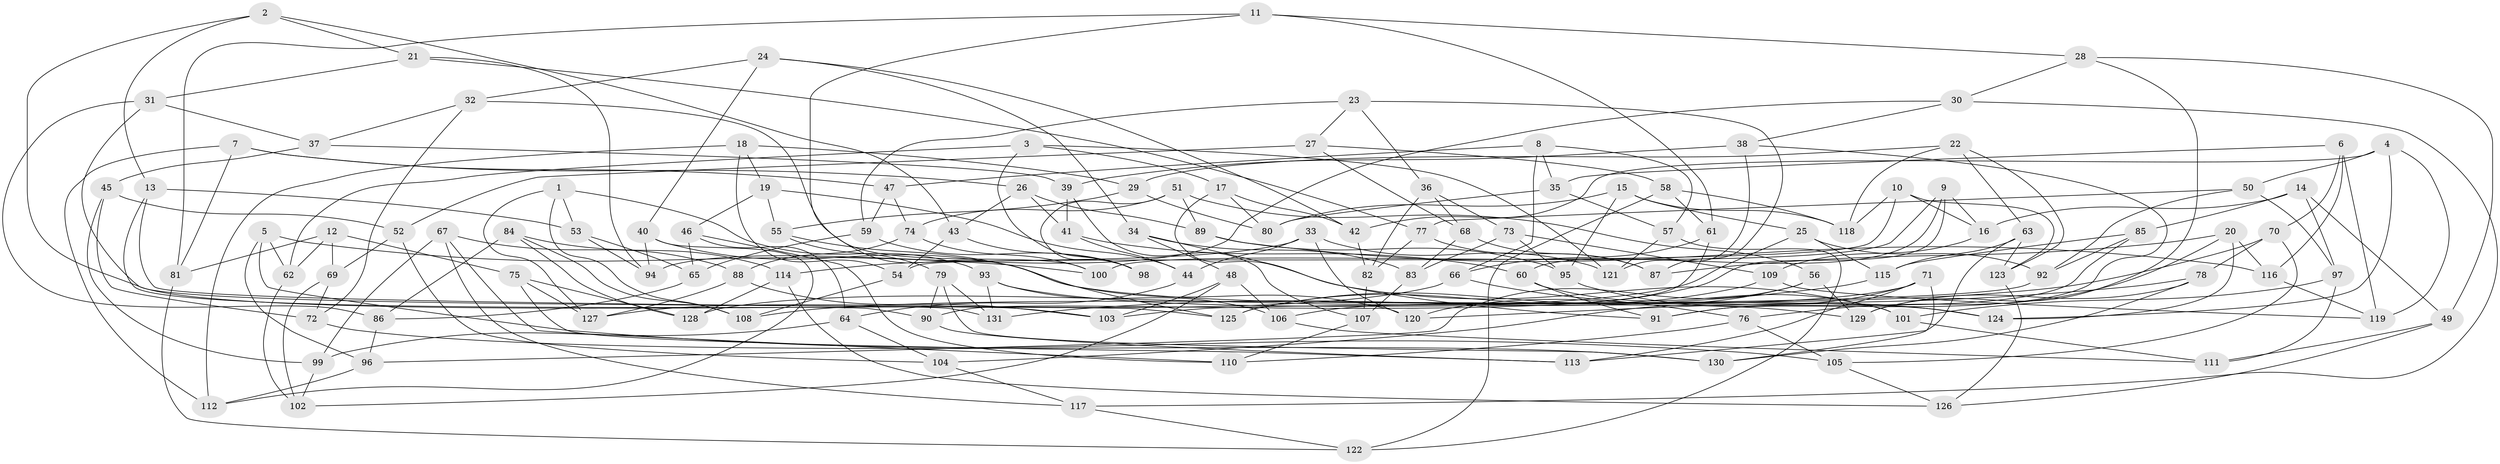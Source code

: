 // coarse degree distribution, {6: 0.43373493975903615, 4: 0.37349397590361444, 5: 0.14457831325301204, 3: 0.04819277108433735}
// Generated by graph-tools (version 1.1) at 2025/42/03/06/25 10:42:16]
// undirected, 131 vertices, 262 edges
graph export_dot {
graph [start="1"]
  node [color=gray90,style=filled];
  1;
  2;
  3;
  4;
  5;
  6;
  7;
  8;
  9;
  10;
  11;
  12;
  13;
  14;
  15;
  16;
  17;
  18;
  19;
  20;
  21;
  22;
  23;
  24;
  25;
  26;
  27;
  28;
  29;
  30;
  31;
  32;
  33;
  34;
  35;
  36;
  37;
  38;
  39;
  40;
  41;
  42;
  43;
  44;
  45;
  46;
  47;
  48;
  49;
  50;
  51;
  52;
  53;
  54;
  55;
  56;
  57;
  58;
  59;
  60;
  61;
  62;
  63;
  64;
  65;
  66;
  67;
  68;
  69;
  70;
  71;
  72;
  73;
  74;
  75;
  76;
  77;
  78;
  79;
  80;
  81;
  82;
  83;
  84;
  85;
  86;
  87;
  88;
  89;
  90;
  91;
  92;
  93;
  94;
  95;
  96;
  97;
  98;
  99;
  100;
  101;
  102;
  103;
  104;
  105;
  106;
  107;
  108;
  109;
  110;
  111;
  112;
  113;
  114;
  115;
  116;
  117;
  118;
  119;
  120;
  121;
  122;
  123;
  124;
  125;
  126;
  127;
  128;
  129;
  130;
  131;
  1 -- 53;
  1 -- 108;
  1 -- 127;
  1 -- 93;
  2 -- 43;
  2 -- 13;
  2 -- 103;
  2 -- 21;
  3 -- 121;
  3 -- 98;
  3 -- 62;
  3 -- 17;
  4 -- 119;
  4 -- 42;
  4 -- 50;
  4 -- 124;
  5 -- 62;
  5 -- 100;
  5 -- 105;
  5 -- 96;
  6 -- 119;
  6 -- 35;
  6 -- 70;
  6 -- 116;
  7 -- 47;
  7 -- 112;
  7 -- 26;
  7 -- 81;
  8 -- 57;
  8 -- 47;
  8 -- 66;
  8 -- 35;
  9 -- 16;
  9 -- 125;
  9 -- 60;
  9 -- 100;
  10 -- 54;
  10 -- 16;
  10 -- 123;
  10 -- 118;
  11 -- 81;
  11 -- 125;
  11 -- 28;
  11 -- 61;
  12 -- 75;
  12 -- 81;
  12 -- 69;
  12 -- 62;
  13 -- 125;
  13 -- 53;
  13 -- 90;
  14 -- 16;
  14 -- 85;
  14 -- 49;
  14 -- 97;
  15 -- 80;
  15 -- 95;
  15 -- 118;
  15 -- 25;
  16 -- 109;
  17 -- 91;
  17 -- 80;
  17 -- 42;
  18 -- 19;
  18 -- 112;
  18 -- 54;
  18 -- 29;
  19 -- 46;
  19 -- 55;
  19 -- 44;
  20 -- 76;
  20 -- 124;
  20 -- 87;
  20 -- 116;
  21 -- 94;
  21 -- 31;
  21 -- 77;
  22 -- 63;
  22 -- 123;
  22 -- 29;
  22 -- 118;
  23 -- 59;
  23 -- 36;
  23 -- 27;
  23 -- 87;
  24 -- 42;
  24 -- 34;
  24 -- 32;
  24 -- 40;
  25 -- 92;
  25 -- 115;
  25 -- 128;
  26 -- 89;
  26 -- 41;
  26 -- 43;
  27 -- 68;
  27 -- 52;
  27 -- 58;
  28 -- 49;
  28 -- 129;
  28 -- 30;
  29 -- 80;
  29 -- 55;
  30 -- 94;
  30 -- 38;
  30 -- 117;
  31 -- 37;
  31 -- 131;
  31 -- 86;
  32 -- 37;
  32 -- 72;
  32 -- 100;
  33 -- 114;
  33 -- 121;
  33 -- 120;
  33 -- 44;
  34 -- 83;
  34 -- 101;
  34 -- 48;
  35 -- 57;
  35 -- 80;
  36 -- 82;
  36 -- 68;
  36 -- 73;
  37 -- 39;
  37 -- 45;
  38 -- 39;
  38 -- 121;
  38 -- 91;
  39 -- 41;
  39 -- 107;
  40 -- 94;
  40 -- 112;
  40 -- 124;
  41 -- 60;
  41 -- 44;
  42 -- 82;
  43 -- 98;
  43 -- 54;
  44 -- 64;
  45 -- 99;
  45 -- 52;
  45 -- 72;
  46 -- 64;
  46 -- 65;
  46 -- 110;
  47 -- 59;
  47 -- 74;
  48 -- 106;
  48 -- 102;
  48 -- 103;
  49 -- 111;
  49 -- 126;
  50 -- 92;
  50 -- 77;
  50 -- 97;
  51 -- 74;
  51 -- 98;
  51 -- 56;
  51 -- 89;
  52 -- 69;
  52 -- 104;
  53 -- 94;
  53 -- 65;
  54 -- 108;
  55 -- 79;
  55 -- 120;
  56 -- 129;
  56 -- 120;
  56 -- 96;
  57 -- 121;
  57 -- 122;
  58 -- 61;
  58 -- 118;
  58 -- 122;
  59 -- 65;
  59 -- 98;
  60 -- 91;
  60 -- 101;
  61 -- 90;
  61 -- 66;
  62 -- 102;
  63 -- 115;
  63 -- 123;
  63 -- 113;
  64 -- 104;
  64 -- 99;
  65 -- 86;
  66 -- 127;
  66 -- 76;
  67 -- 110;
  67 -- 117;
  67 -- 88;
  67 -- 99;
  68 -- 83;
  68 -- 87;
  69 -- 102;
  69 -- 72;
  70 -- 105;
  70 -- 78;
  70 -- 108;
  71 -- 113;
  71 -- 106;
  71 -- 104;
  71 -- 130;
  72 -- 130;
  73 -- 109;
  73 -- 95;
  73 -- 83;
  74 -- 100;
  74 -- 88;
  75 -- 128;
  75 -- 127;
  75 -- 113;
  76 -- 110;
  76 -- 105;
  77 -- 87;
  77 -- 82;
  78 -- 130;
  78 -- 129;
  78 -- 120;
  79 -- 131;
  79 -- 130;
  79 -- 90;
  81 -- 122;
  82 -- 107;
  83 -- 107;
  84 -- 128;
  84 -- 108;
  84 -- 114;
  84 -- 86;
  85 -- 91;
  85 -- 115;
  85 -- 92;
  86 -- 96;
  88 -- 127;
  88 -- 103;
  89 -- 116;
  89 -- 95;
  90 -- 113;
  92 -- 103;
  93 -- 129;
  93 -- 131;
  93 -- 106;
  95 -- 124;
  96 -- 112;
  97 -- 111;
  97 -- 101;
  99 -- 102;
  101 -- 111;
  104 -- 117;
  105 -- 126;
  106 -- 111;
  107 -- 110;
  109 -- 125;
  109 -- 119;
  114 -- 126;
  114 -- 128;
  115 -- 131;
  116 -- 119;
  117 -- 122;
  123 -- 126;
}
